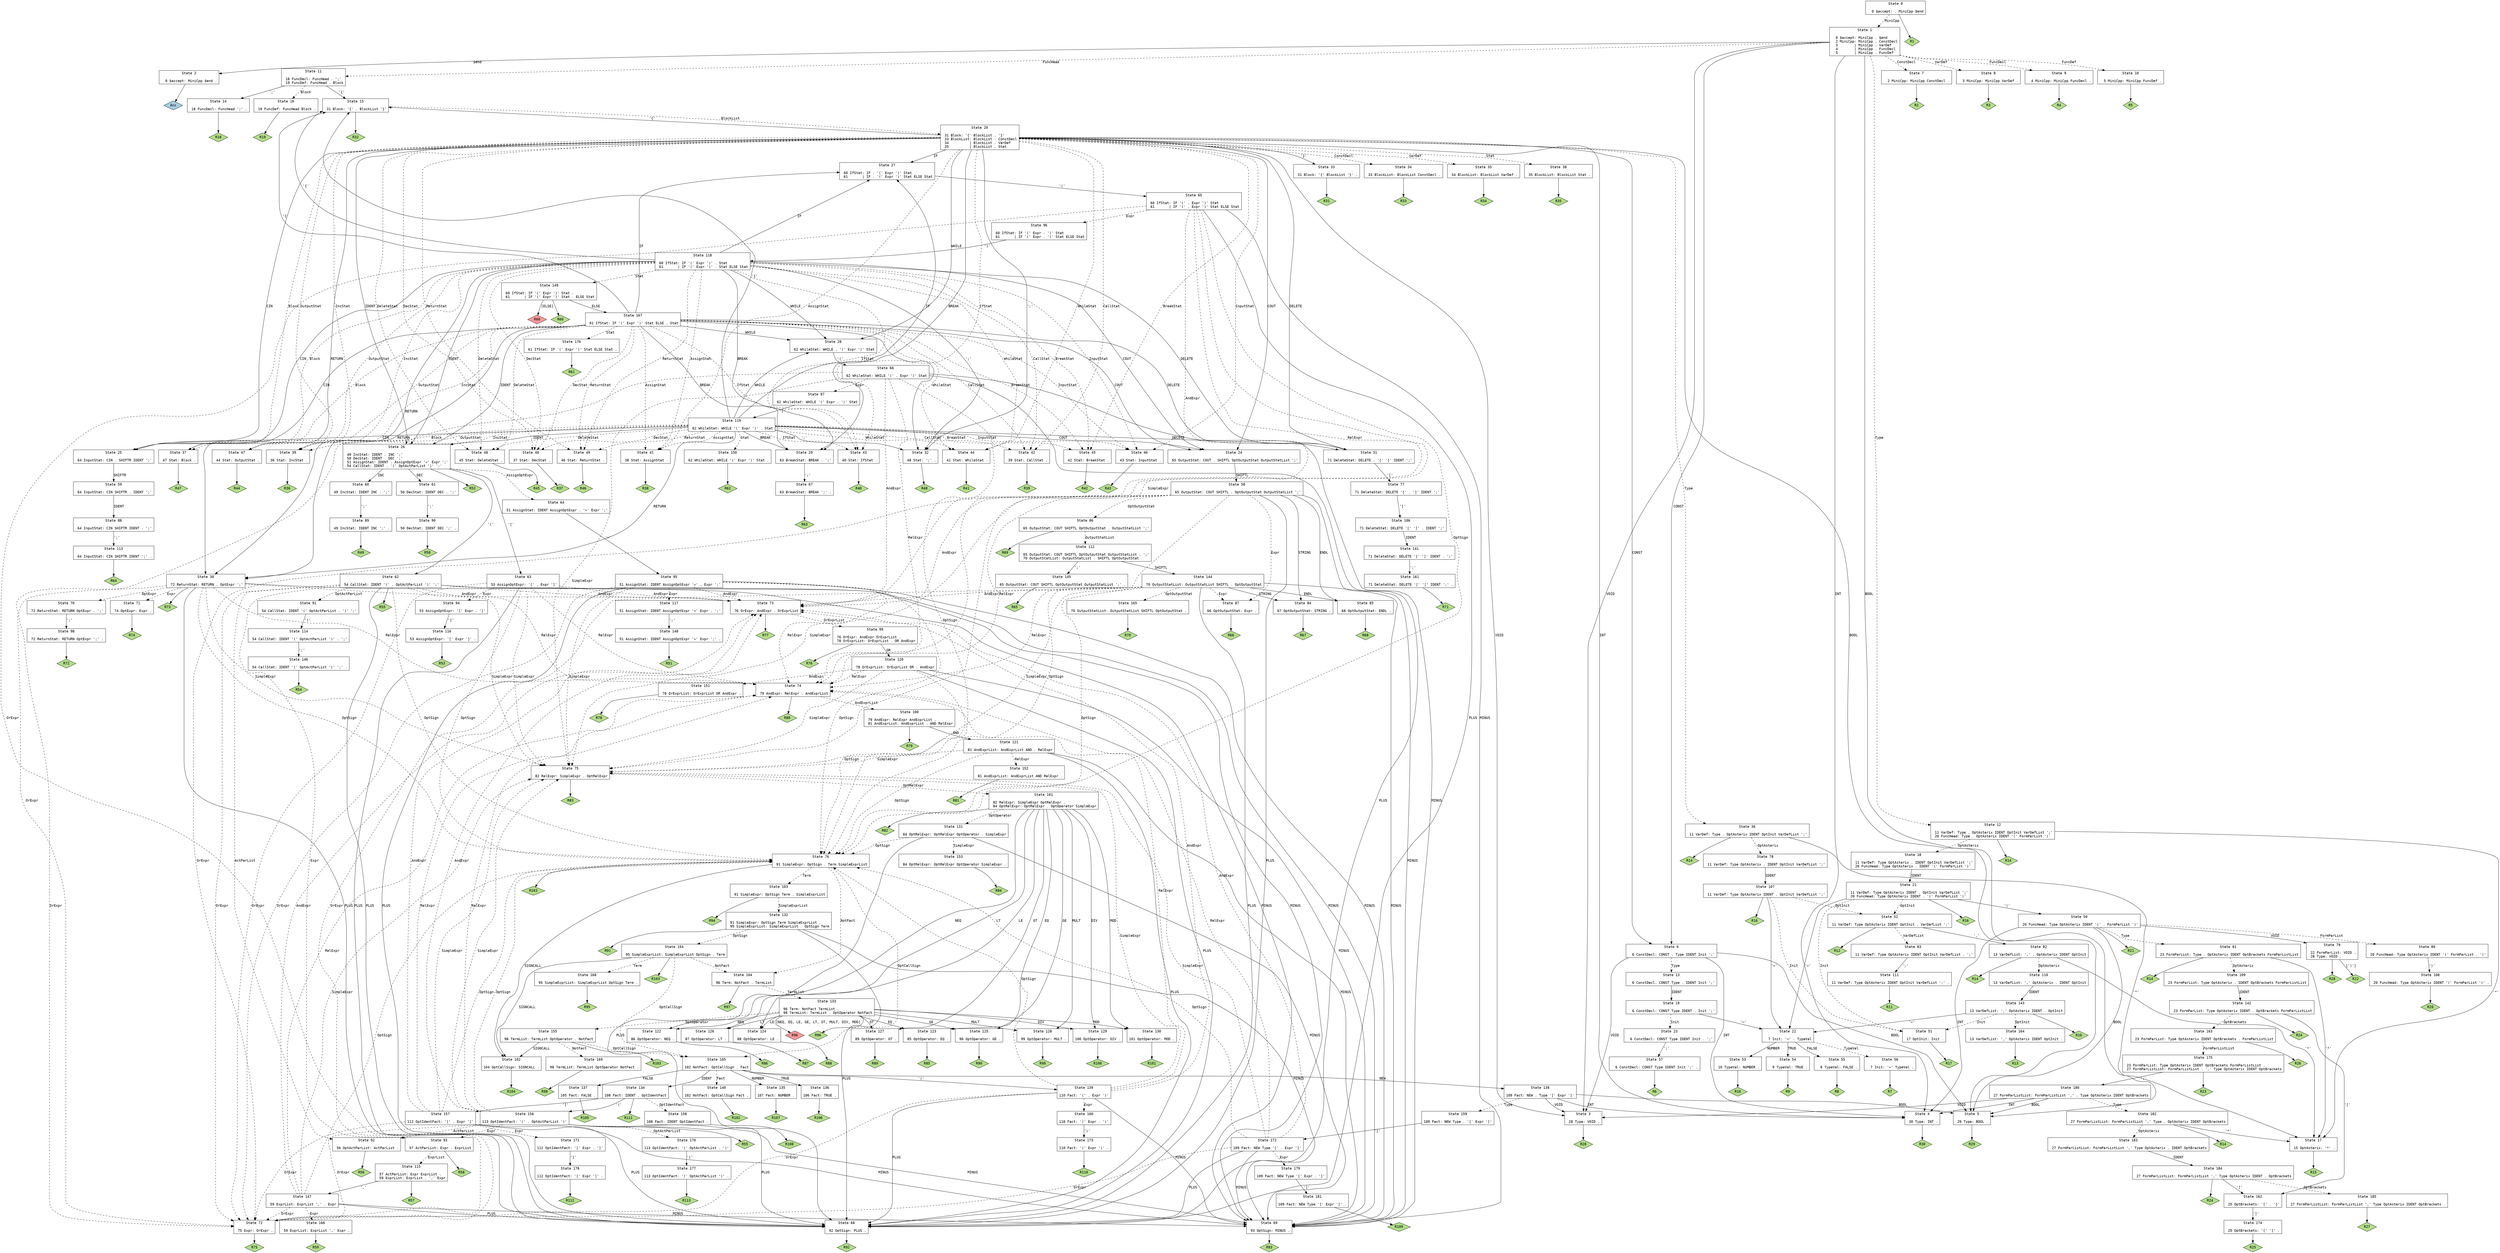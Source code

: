 // Generated by bison.
// Report bugs to <http://sourceforge.net/p/winflexbison/tickets>.
// Home page: <http://sourceforge.net/projects/winflexbison/>.

digraph "../minicpp.y"
{
  node [fontname = courier, shape = box, colorscheme = paired6]
  edge [fontname = courier]

  0 [label="State 0\n\l  0 $accept: . MiniCpp $end\l"]
  0 -> 1 [style=dashed label="MiniCpp"]
  0 -> "0R1" [style=solid]
 "0R1" [label="R1", fillcolor=3, shape=diamond, style=filled]
  1 [label="State 1\n\l  0 $accept: MiniCpp . $end\l  2 MiniCpp: MiniCpp . ConstDecl\l  3        | MiniCpp . VarDef\l  4        | MiniCpp . FuncDecl\l  5        | MiniCpp . FuncDef\l"]
  1 -> 2 [style=solid label="$end"]
  1 -> 3 [style=solid label="VOID"]
  1 -> 4 [style=solid label="INT"]
  1 -> 5 [style=solid label="BOOL"]
  1 -> 6 [style=solid label="CONST"]
  1 -> 7 [style=dashed label="ConstDecl"]
  1 -> 8 [style=dashed label="VarDef"]
  1 -> 9 [style=dashed label="FuncDecl"]
  1 -> 10 [style=dashed label="FuncDef"]
  1 -> 11 [style=dashed label="FuncHead"]
  1 -> 12 [style=dashed label="Type"]
  2 [label="State 2\n\l  0 $accept: MiniCpp $end .\l"]
  2 -> "2R0" [style=solid]
 "2R0" [label="Acc", fillcolor=1, shape=diamond, style=filled]
  3 [label="State 3\n\l 28 Type: VOID .\l"]
  3 -> "3R28" [style=solid]
 "3R28" [label="R28", fillcolor=3, shape=diamond, style=filled]
  4 [label="State 4\n\l 30 Type: INT .\l"]
  4 -> "4R30" [style=solid]
 "4R30" [label="R30", fillcolor=3, shape=diamond, style=filled]
  5 [label="State 5\n\l 29 Type: BOOL .\l"]
  5 -> "5R29" [style=solid]
 "5R29" [label="R29", fillcolor=3, shape=diamond, style=filled]
  6 [label="State 6\n\l  6 ConstDecl: CONST . Type IDENT Init ';'\l"]
  6 -> 3 [style=solid label="VOID"]
  6 -> 4 [style=solid label="INT"]
  6 -> 5 [style=solid label="BOOL"]
  6 -> 13 [style=dashed label="Type"]
  7 [label="State 7\n\l  2 MiniCpp: MiniCpp ConstDecl .\l"]
  7 -> "7R2" [style=solid]
 "7R2" [label="R2", fillcolor=3, shape=diamond, style=filled]
  8 [label="State 8\n\l  3 MiniCpp: MiniCpp VarDef .\l"]
  8 -> "8R3" [style=solid]
 "8R3" [label="R3", fillcolor=3, shape=diamond, style=filled]
  9 [label="State 9\n\l  4 MiniCpp: MiniCpp FuncDecl .\l"]
  9 -> "9R4" [style=solid]
 "9R4" [label="R4", fillcolor=3, shape=diamond, style=filled]
  10 [label="State 10\n\l  5 MiniCpp: MiniCpp FuncDef .\l"]
  10 -> "10R5" [style=solid]
 "10R5" [label="R5", fillcolor=3, shape=diamond, style=filled]
  11 [label="State 11\n\l 18 FuncDecl: FuncHead . ';'\l 19 FuncDef: FuncHead . Block\l"]
  11 -> 14 [style=solid label="';'"]
  11 -> 15 [style=solid label="'{'"]
  11 -> 16 [style=dashed label="Block"]
  12 [label="State 12\n\l 11 VarDef: Type . OptAsterix IDENT OptInit VarDefList ';'\l 20 FuncHead: Type . OptAsterix IDENT '(' FormParList ')'\l"]
  12 -> 17 [style=solid label="'*'"]
  12 -> 18 [style=dashed label="OptAsterix"]
  12 -> "12R14" [style=solid]
 "12R14" [label="R14", fillcolor=3, shape=diamond, style=filled]
  13 [label="State 13\n\l  6 ConstDecl: CONST Type . IDENT Init ';'\l"]
  13 -> 19 [style=solid label="IDENT"]
  14 [label="State 14\n\l 18 FuncDecl: FuncHead ';' .\l"]
  14 -> "14R18" [style=solid]
 "14R18" [label="R18", fillcolor=3, shape=diamond, style=filled]
  15 [label="State 15\n\l 31 Block: '{' . BlockList '}'\l"]
  15 -> 20 [style=dashed label="BlockList"]
  15 -> "15R32" [style=solid]
 "15R32" [label="R32", fillcolor=3, shape=diamond, style=filled]
  16 [label="State 16\n\l 19 FuncDef: FuncHead Block .\l"]
  16 -> "16R19" [style=solid]
 "16R19" [label="R19", fillcolor=3, shape=diamond, style=filled]
  17 [label="State 17\n\l 15 OptAsterix: '*' .\l"]
  17 -> "17R15" [style=solid]
 "17R15" [label="R15", fillcolor=3, shape=diamond, style=filled]
  18 [label="State 18\n\l 11 VarDef: Type OptAsterix . IDENT OptInit VarDefList ';'\l 20 FuncHead: Type OptAsterix . IDENT '(' FormParList ')'\l"]
  18 -> 21 [style=solid label="IDENT"]
  19 [label="State 19\n\l  6 ConstDecl: CONST Type IDENT . Init ';'\l"]
  19 -> 22 [style=solid label="'='"]
  19 -> 23 [style=dashed label="Init"]
  20 [label="State 20\n\l 31 Block: '{' BlockList . '}'\l 33 BlockList: BlockList . ConstDecl\l 34          | BlockList . VarDef\l 35          | BlockList . Stat\l"]
  20 -> 3 [style=solid label="VOID"]
  20 -> 4 [style=solid label="INT"]
  20 -> 5 [style=solid label="BOOL"]
  20 -> 24 [style=solid label="COUT"]
  20 -> 25 [style=solid label="CIN"]
  20 -> 26 [style=solid label="IDENT"]
  20 -> 6 [style=solid label="CONST"]
  20 -> 27 [style=solid label="IF"]
  20 -> 28 [style=solid label="WHILE"]
  20 -> 29 [style=solid label="BREAK"]
  20 -> 30 [style=solid label="RETURN"]
  20 -> 31 [style=solid label="DELETE"]
  20 -> 32 [style=solid label="';'"]
  20 -> 15 [style=solid label="'{'"]
  20 -> 33 [style=solid label="'}'"]
  20 -> 34 [style=dashed label="ConstDecl"]
  20 -> 35 [style=dashed label="VarDef"]
  20 -> 36 [style=dashed label="Type"]
  20 -> 37 [style=dashed label="Block"]
  20 -> 38 [style=dashed label="Stat"]
  20 -> 39 [style=dashed label="IncStat"]
  20 -> 40 [style=dashed label="DecStat"]
  20 -> 41 [style=dashed label="AssignStat"]
  20 -> 42 [style=dashed label="CallStat"]
  20 -> 43 [style=dashed label="IfStat"]
  20 -> 44 [style=dashed label="WhileStat"]
  20 -> 45 [style=dashed label="BreakStat"]
  20 -> 46 [style=dashed label="InputStat"]
  20 -> 47 [style=dashed label="OutputStat"]
  20 -> 48 [style=dashed label="DeleteStat"]
  20 -> 49 [style=dashed label="ReturnStat"]
  21 [label="State 21\n\l 11 VarDef: Type OptAsterix IDENT . OptInit VarDefList ';'\l 20 FuncHead: Type OptAsterix IDENT . '(' FormParList ')'\l"]
  21 -> 22 [style=solid label="'='"]
  21 -> 50 [style=solid label="'('"]
  21 -> 51 [style=dashed label="Init"]
  21 -> 52 [style=dashed label="OptInit"]
  21 -> "21R16" [style=solid]
 "21R16" [label="R16", fillcolor=3, shape=diamond, style=filled]
  22 [label="State 22\n\l  7 Init: '=' . TypeVal\l"]
  22 -> 53 [style=solid label="NUMBER"]
  22 -> 54 [style=solid label="TRUE"]
  22 -> 55 [style=solid label="FALSE"]
  22 -> 56 [style=dashed label="TypeVal"]
  23 [label="State 23\n\l  6 ConstDecl: CONST Type IDENT Init . ';'\l"]
  23 -> 57 [style=solid label="';'"]
  24 [label="State 24\n\l 65 OutputStat: COUT . SHIFTL OptOutputStat OutputStatList ';'\l"]
  24 -> 58 [style=solid label="SHIFTL"]
  25 [label="State 25\n\l 64 InputStat: CIN . SHIFTR IDENT ';'\l"]
  25 -> 59 [style=solid label="SHIFTR"]
  26 [label="State 26\n\l 49 IncStat: IDENT . INC ';'\l 50 DecStat: IDENT . DEC ';'\l 51 AssignStat: IDENT . AssignOptExpr '=' Expr ';'\l 54 CallStat: IDENT . '(' OptActParList ')' ';'\l"]
  26 -> 60 [style=solid label="INC"]
  26 -> 61 [style=solid label="DEC"]
  26 -> 62 [style=solid label="'('"]
  26 -> 63 [style=solid label="'['"]
  26 -> 64 [style=dashed label="AssignOptExpr"]
  26 -> "26R52" [style=solid]
 "26R52" [label="R52", fillcolor=3, shape=diamond, style=filled]
  27 [label="State 27\n\l 60 IfStat: IF . '(' Expr ')' Stat\l 61       | IF . '(' Expr ')' Stat ELSE Stat\l"]
  27 -> 65 [style=solid label="'('"]
  28 [label="State 28\n\l 62 WhileStat: WHILE . '(' Expr ')' Stat\l"]
  28 -> 66 [style=solid label="'('"]
  29 [label="State 29\n\l 63 BreakStat: BREAK . ';'\l"]
  29 -> 67 [style=solid label="';'"]
  30 [label="State 30\n\l 72 ReturnStat: RETURN . OptExpr ';'\l"]
  30 -> 68 [style=solid label="PLUS"]
  30 -> 69 [style=solid label="MINUS"]
  30 -> 70 [style=dashed label="OptExpr"]
  30 -> 71 [style=dashed label="Expr"]
  30 -> 72 [style=dashed label="OrExpr"]
  30 -> 73 [style=dashed label="AndExpr"]
  30 -> 74 [style=dashed label="RelExpr"]
  30 -> 75 [style=dashed label="SimpleExpr"]
  30 -> 76 [style=dashed label="OptSign"]
  30 -> "30R73" [style=solid]
 "30R73" [label="R73", fillcolor=3, shape=diamond, style=filled]
  31 [label="State 31\n\l 71 DeleteStat: DELETE . '[' ']' IDENT ';'\l"]
  31 -> 77 [style=solid label="'['"]
  32 [label="State 32\n\l 48 Stat: ';' .\l"]
  32 -> "32R48" [style=solid]
 "32R48" [label="R48", fillcolor=3, shape=diamond, style=filled]
  33 [label="State 33\n\l 31 Block: '{' BlockList '}' .\l"]
  33 -> "33R31" [style=solid]
 "33R31" [label="R31", fillcolor=3, shape=diamond, style=filled]
  34 [label="State 34\n\l 33 BlockList: BlockList ConstDecl .\l"]
  34 -> "34R33" [style=solid]
 "34R33" [label="R33", fillcolor=3, shape=diamond, style=filled]
  35 [label="State 35\n\l 34 BlockList: BlockList VarDef .\l"]
  35 -> "35R34" [style=solid]
 "35R34" [label="R34", fillcolor=3, shape=diamond, style=filled]
  36 [label="State 36\n\l 11 VarDef: Type . OptAsterix IDENT OptInit VarDefList ';'\l"]
  36 -> 17 [style=solid label="'*'"]
  36 -> 78 [style=dashed label="OptAsterix"]
  36 -> "36R14" [style=solid]
 "36R14" [label="R14", fillcolor=3, shape=diamond, style=filled]
  37 [label="State 37\n\l 47 Stat: Block .\l"]
  37 -> "37R47" [style=solid]
 "37R47" [label="R47", fillcolor=3, shape=diamond, style=filled]
  38 [label="State 38\n\l 35 BlockList: BlockList Stat .\l"]
  38 -> "38R35" [style=solid]
 "38R35" [label="R35", fillcolor=3, shape=diamond, style=filled]
  39 [label="State 39\n\l 36 Stat: IncStat .\l"]
  39 -> "39R36" [style=solid]
 "39R36" [label="R36", fillcolor=3, shape=diamond, style=filled]
  40 [label="State 40\n\l 37 Stat: DecStat .\l"]
  40 -> "40R37" [style=solid]
 "40R37" [label="R37", fillcolor=3, shape=diamond, style=filled]
  41 [label="State 41\n\l 38 Stat: AssignStat .\l"]
  41 -> "41R38" [style=solid]
 "41R38" [label="R38", fillcolor=3, shape=diamond, style=filled]
  42 [label="State 42\n\l 39 Stat: CallStat .\l"]
  42 -> "42R39" [style=solid]
 "42R39" [label="R39", fillcolor=3, shape=diamond, style=filled]
  43 [label="State 43\n\l 40 Stat: IfStat .\l"]
  43 -> "43R40" [style=solid]
 "43R40" [label="R40", fillcolor=3, shape=diamond, style=filled]
  44 [label="State 44\n\l 41 Stat: WhileStat .\l"]
  44 -> "44R41" [style=solid]
 "44R41" [label="R41", fillcolor=3, shape=diamond, style=filled]
  45 [label="State 45\n\l 42 Stat: BreakStat .\l"]
  45 -> "45R42" [style=solid]
 "45R42" [label="R42", fillcolor=3, shape=diamond, style=filled]
  46 [label="State 46\n\l 43 Stat: InputStat .\l"]
  46 -> "46R43" [style=solid]
 "46R43" [label="R43", fillcolor=3, shape=diamond, style=filled]
  47 [label="State 47\n\l 44 Stat: OutputStat .\l"]
  47 -> "47R44" [style=solid]
 "47R44" [label="R44", fillcolor=3, shape=diamond, style=filled]
  48 [label="State 48\n\l 45 Stat: DeleteStat .\l"]
  48 -> "48R45" [style=solid]
 "48R45" [label="R45", fillcolor=3, shape=diamond, style=filled]
  49 [label="State 49\n\l 46 Stat: ReturnStat .\l"]
  49 -> "49R46" [style=solid]
 "49R46" [label="R46", fillcolor=3, shape=diamond, style=filled]
  50 [label="State 50\n\l 20 FuncHead: Type OptAsterix IDENT '(' . FormParList ')'\l"]
  50 -> 79 [style=solid label="VOID"]
  50 -> 4 [style=solid label="INT"]
  50 -> 5 [style=solid label="BOOL"]
  50 -> 80 [style=dashed label="FormParList"]
  50 -> 81 [style=dashed label="Type"]
  50 -> "50R21" [style=solid]
 "50R21" [label="R21", fillcolor=3, shape=diamond, style=filled]
  51 [label="State 51\n\l 17 OptInit: Init .\l"]
  51 -> "51R17" [style=solid]
 "51R17" [label="R17", fillcolor=3, shape=diamond, style=filled]
  52 [label="State 52\n\l 11 VarDef: Type OptAsterix IDENT OptInit . VarDefList ';'\l"]
  52 -> 82 [style=solid label="','"]
  52 -> 83 [style=dashed label="VarDefList"]
  52 -> "52R12" [style=solid]
 "52R12" [label="R12", fillcolor=3, shape=diamond, style=filled]
  53 [label="State 53\n\l 10 TypeVal: NUMBER .\l"]
  53 -> "53R10" [style=solid]
 "53R10" [label="R10", fillcolor=3, shape=diamond, style=filled]
  54 [label="State 54\n\l  9 TypeVal: TRUE .\l"]
  54 -> "54R9" [style=solid]
 "54R9" [label="R9", fillcolor=3, shape=diamond, style=filled]
  55 [label="State 55\n\l  8 TypeVal: FALSE .\l"]
  55 -> "55R8" [style=solid]
 "55R8" [label="R8", fillcolor=3, shape=diamond, style=filled]
  56 [label="State 56\n\l  7 Init: '=' TypeVal .\l"]
  56 -> "56R7" [style=solid]
 "56R7" [label="R7", fillcolor=3, shape=diamond, style=filled]
  57 [label="State 57\n\l  6 ConstDecl: CONST Type IDENT Init ';' .\l"]
  57 -> "57R6" [style=solid]
 "57R6" [label="R6", fillcolor=3, shape=diamond, style=filled]
  58 [label="State 58\n\l 65 OutputStat: COUT SHIFTL . OptOutputStat OutputStatList ';'\l"]
  58 -> 84 [style=solid label="STRING"]
  58 -> 85 [style=solid label="ENDL"]
  58 -> 68 [style=solid label="PLUS"]
  58 -> 69 [style=solid label="MINUS"]
  58 -> 86 [style=dashed label="OptOutputStat"]
  58 -> 87 [style=dashed label="Expr"]
  58 -> 72 [style=dashed label="OrExpr"]
  58 -> 73 [style=dashed label="AndExpr"]
  58 -> 74 [style=dashed label="RelExpr"]
  58 -> 75 [style=dashed label="SimpleExpr"]
  58 -> 76 [style=dashed label="OptSign"]
  59 [label="State 59\n\l 64 InputStat: CIN SHIFTR . IDENT ';'\l"]
  59 -> 88 [style=solid label="IDENT"]
  60 [label="State 60\n\l 49 IncStat: IDENT INC . ';'\l"]
  60 -> 89 [style=solid label="';'"]
  61 [label="State 61\n\l 50 DecStat: IDENT DEC . ';'\l"]
  61 -> 90 [style=solid label="';'"]
  62 [label="State 62\n\l 54 CallStat: IDENT '(' . OptActParList ')' ';'\l"]
  62 -> 68 [style=solid label="PLUS"]
  62 -> 69 [style=solid label="MINUS"]
  62 -> 91 [style=dashed label="OptActParList"]
  62 -> 92 [style=dashed label="ActParList"]
  62 -> 93 [style=dashed label="Expr"]
  62 -> 72 [style=dashed label="OrExpr"]
  62 -> 73 [style=dashed label="AndExpr"]
  62 -> 74 [style=dashed label="RelExpr"]
  62 -> 75 [style=dashed label="SimpleExpr"]
  62 -> 76 [style=dashed label="OptSign"]
  62 -> "62R55" [style=solid]
 "62R55" [label="R55", fillcolor=3, shape=diamond, style=filled]
  63 [label="State 63\n\l 53 AssignOptExpr: '[' . Expr ']'\l"]
  63 -> 68 [style=solid label="PLUS"]
  63 -> 69 [style=solid label="MINUS"]
  63 -> 94 [style=dashed label="Expr"]
  63 -> 72 [style=dashed label="OrExpr"]
  63 -> 73 [style=dashed label="AndExpr"]
  63 -> 74 [style=dashed label="RelExpr"]
  63 -> 75 [style=dashed label="SimpleExpr"]
  63 -> 76 [style=dashed label="OptSign"]
  64 [label="State 64\n\l 51 AssignStat: IDENT AssignOptExpr . '=' Expr ';'\l"]
  64 -> 95 [style=solid label="'='"]
  65 [label="State 65\n\l 60 IfStat: IF '(' . Expr ')' Stat\l 61       | IF '(' . Expr ')' Stat ELSE Stat\l"]
  65 -> 68 [style=solid label="PLUS"]
  65 -> 69 [style=solid label="MINUS"]
  65 -> 96 [style=dashed label="Expr"]
  65 -> 72 [style=dashed label="OrExpr"]
  65 -> 73 [style=dashed label="AndExpr"]
  65 -> 74 [style=dashed label="RelExpr"]
  65 -> 75 [style=dashed label="SimpleExpr"]
  65 -> 76 [style=dashed label="OptSign"]
  66 [label="State 66\n\l 62 WhileStat: WHILE '(' . Expr ')' Stat\l"]
  66 -> 68 [style=solid label="PLUS"]
  66 -> 69 [style=solid label="MINUS"]
  66 -> 97 [style=dashed label="Expr"]
  66 -> 72 [style=dashed label="OrExpr"]
  66 -> 73 [style=dashed label="AndExpr"]
  66 -> 74 [style=dashed label="RelExpr"]
  66 -> 75 [style=dashed label="SimpleExpr"]
  66 -> 76 [style=dashed label="OptSign"]
  67 [label="State 67\n\l 63 BreakStat: BREAK ';' .\l"]
  67 -> "67R63" [style=solid]
 "67R63" [label="R63", fillcolor=3, shape=diamond, style=filled]
  68 [label="State 68\n\l 92 OptSign: PLUS .\l"]
  68 -> "68R92" [style=solid]
 "68R92" [label="R92", fillcolor=3, shape=diamond, style=filled]
  69 [label="State 69\n\l 93 OptSign: MINUS .\l"]
  69 -> "69R93" [style=solid]
 "69R93" [label="R93", fillcolor=3, shape=diamond, style=filled]
  70 [label="State 70\n\l 72 ReturnStat: RETURN OptExpr . ';'\l"]
  70 -> 98 [style=solid label="';'"]
  71 [label="State 71\n\l 74 OptExpr: Expr .\l"]
  71 -> "71R74" [style=solid]
 "71R74" [label="R74", fillcolor=3, shape=diamond, style=filled]
  72 [label="State 72\n\l 75 Expr: OrExpr .\l"]
  72 -> "72R75" [style=solid]
 "72R75" [label="R75", fillcolor=3, shape=diamond, style=filled]
  73 [label="State 73\n\l 76 OrExpr: AndExpr . OrExprList\l"]
  73 -> 99 [style=dashed label="OrExprList"]
  73 -> "73R77" [style=solid]
 "73R77" [label="R77", fillcolor=3, shape=diamond, style=filled]
  74 [label="State 74\n\l 79 AndExpr: RelExpr . AndExprList\l"]
  74 -> 100 [style=dashed label="AndExprList"]
  74 -> "74R80" [style=solid]
 "74R80" [label="R80", fillcolor=3, shape=diamond, style=filled]
  75 [label="State 75\n\l 82 RelExpr: SimpleExpr . OptRelExpr\l"]
  75 -> 101 [style=dashed label="OptRelExpr"]
  75 -> "75R83" [style=solid]
 "75R83" [label="R83", fillcolor=3, shape=diamond, style=filled]
  76 [label="State 76\n\l 91 SimpleExpr: OptSign . Term SimpleExprList\l"]
  76 -> 102 [style=solid label="SIGNCALL"]
  76 -> 103 [style=dashed label="Term"]
  76 -> 104 [style=dashed label="NotFact"]
  76 -> 105 [style=dashed label="OptCallSign"]
  76 -> "76R103" [style=solid]
 "76R103" [label="R103", fillcolor=3, shape=diamond, style=filled]
  77 [label="State 77\n\l 71 DeleteStat: DELETE '[' . ']' IDENT ';'\l"]
  77 -> 106 [style=solid label="']'"]
  78 [label="State 78\n\l 11 VarDef: Type OptAsterix . IDENT OptInit VarDefList ';'\l"]
  78 -> 107 [style=solid label="IDENT"]
  79 [label="State 79\n\l 22 FormParList: VOID .\l 28 Type: VOID .\l"]
  79 -> "79R22" [label="[')']", style=solid]
 "79R22" [label="R22", fillcolor=3, shape=diamond, style=filled]
  79 -> "79R28" [style=solid]
 "79R28" [label="R28", fillcolor=3, shape=diamond, style=filled]
  80 [label="State 80\n\l 20 FuncHead: Type OptAsterix IDENT '(' FormParList . ')'\l"]
  80 -> 108 [style=solid label="')'"]
  81 [label="State 81\n\l 23 FormParList: Type . OptAsterix IDENT OptBrackets FormParListList\l"]
  81 -> 17 [style=solid label="'*'"]
  81 -> 109 [style=dashed label="OptAsterix"]
  81 -> "81R14" [style=solid]
 "81R14" [label="R14", fillcolor=3, shape=diamond, style=filled]
  82 [label="State 82\n\l 13 VarDefList: ',' . OptAsterix IDENT OptInit\l"]
  82 -> 17 [style=solid label="'*'"]
  82 -> 110 [style=dashed label="OptAsterix"]
  82 -> "82R14" [style=solid]
 "82R14" [label="R14", fillcolor=3, shape=diamond, style=filled]
  83 [label="State 83\n\l 11 VarDef: Type OptAsterix IDENT OptInit VarDefList . ';'\l"]
  83 -> 111 [style=solid label="';'"]
  84 [label="State 84\n\l 67 OptOutputStat: STRING .\l"]
  84 -> "84R67" [style=solid]
 "84R67" [label="R67", fillcolor=3, shape=diamond, style=filled]
  85 [label="State 85\n\l 68 OptOutputStat: ENDL .\l"]
  85 -> "85R68" [style=solid]
 "85R68" [label="R68", fillcolor=3, shape=diamond, style=filled]
  86 [label="State 86\n\l 65 OutputStat: COUT SHIFTL OptOutputStat . OutputStatList ';'\l"]
  86 -> 112 [style=dashed label="OutputStatList"]
  86 -> "86R69" [style=solid]
 "86R69" [label="R69", fillcolor=3, shape=diamond, style=filled]
  87 [label="State 87\n\l 66 OptOutputStat: Expr .\l"]
  87 -> "87R66" [style=solid]
 "87R66" [label="R66", fillcolor=3, shape=diamond, style=filled]
  88 [label="State 88\n\l 64 InputStat: CIN SHIFTR IDENT . ';'\l"]
  88 -> 113 [style=solid label="';'"]
  89 [label="State 89\n\l 49 IncStat: IDENT INC ';' .\l"]
  89 -> "89R49" [style=solid]
 "89R49" [label="R49", fillcolor=3, shape=diamond, style=filled]
  90 [label="State 90\n\l 50 DecStat: IDENT DEC ';' .\l"]
  90 -> "90R50" [style=solid]
 "90R50" [label="R50", fillcolor=3, shape=diamond, style=filled]
  91 [label="State 91\n\l 54 CallStat: IDENT '(' OptActParList . ')' ';'\l"]
  91 -> 114 [style=solid label="')'"]
  92 [label="State 92\n\l 56 OptActParList: ActParList .\l"]
  92 -> "92R56" [style=solid]
 "92R56" [label="R56", fillcolor=3, shape=diamond, style=filled]
  93 [label="State 93\n\l 57 ActParList: Expr . ExprList\l"]
  93 -> 115 [style=dashed label="ExprList"]
  93 -> "93R58" [style=solid]
 "93R58" [label="R58", fillcolor=3, shape=diamond, style=filled]
  94 [label="State 94\n\l 53 AssignOptExpr: '[' Expr . ']'\l"]
  94 -> 116 [style=solid label="']'"]
  95 [label="State 95\n\l 51 AssignStat: IDENT AssignOptExpr '=' . Expr ';'\l"]
  95 -> 68 [style=solid label="PLUS"]
  95 -> 69 [style=solid label="MINUS"]
  95 -> 117 [style=dashed label="Expr"]
  95 -> 72 [style=dashed label="OrExpr"]
  95 -> 73 [style=dashed label="AndExpr"]
  95 -> 74 [style=dashed label="RelExpr"]
  95 -> 75 [style=dashed label="SimpleExpr"]
  95 -> 76 [style=dashed label="OptSign"]
  96 [label="State 96\n\l 60 IfStat: IF '(' Expr . ')' Stat\l 61       | IF '(' Expr . ')' Stat ELSE Stat\l"]
  96 -> 118 [style=solid label="')'"]
  97 [label="State 97\n\l 62 WhileStat: WHILE '(' Expr . ')' Stat\l"]
  97 -> 119 [style=solid label="')'"]
  98 [label="State 98\n\l 72 ReturnStat: RETURN OptExpr ';' .\l"]
  98 -> "98R72" [style=solid]
 "98R72" [label="R72", fillcolor=3, shape=diamond, style=filled]
  99 [label="State 99\n\l 76 OrExpr: AndExpr OrExprList .\l 78 OrExprList: OrExprList . OR AndExpr\l"]
  99 -> 120 [style=solid label="OR"]
  99 -> "99R76" [style=solid]
 "99R76" [label="R76", fillcolor=3, shape=diamond, style=filled]
  100 [label="State 100\n\l 79 AndExpr: RelExpr AndExprList .\l 81 AndExprList: AndExprList . AND RelExpr\l"]
  100 -> 121 [style=solid label="AND"]
  100 -> "100R79" [style=solid]
 "100R79" [label="R79", fillcolor=3, shape=diamond, style=filled]
  101 [label="State 101\n\l 82 RelExpr: SimpleExpr OptRelExpr .\l 84 OptRelExpr: OptRelExpr . OptOperator SimpleExpr\l"]
  101 -> 122 [style=solid label="NEQ"]
  101 -> 123 [style=solid label="EQ"]
  101 -> 124 [style=solid label="LE"]
  101 -> 125 [style=solid label="GE"]
  101 -> 126 [style=solid label="LT"]
  101 -> 127 [style=solid label="GT"]
  101 -> 128 [style=solid label="MULT"]
  101 -> 129 [style=solid label="DIV"]
  101 -> 130 [style=solid label="MOD"]
  101 -> 131 [style=dashed label="OptOperator"]
  101 -> "101R82" [style=solid]
 "101R82" [label="R82", fillcolor=3, shape=diamond, style=filled]
  102 [label="State 102\n\l104 OptCallSign: SIGNCALL .\l"]
  102 -> "102R104" [style=solid]
 "102R104" [label="R104", fillcolor=3, shape=diamond, style=filled]
  103 [label="State 103\n\l 91 SimpleExpr: OptSign Term . SimpleExprList\l"]
  103 -> 132 [style=dashed label="SimpleExprList"]
  103 -> "103R94" [style=solid]
 "103R94" [label="R94", fillcolor=3, shape=diamond, style=filled]
  104 [label="State 104\n\l 96 Term: NotFact . TermList\l"]
  104 -> 133 [style=dashed label="TermList"]
  104 -> "104R97" [style=solid]
 "104R97" [label="R97", fillcolor=3, shape=diamond, style=filled]
  105 [label="State 105\n\l102 NotFact: OptCallSign . Fact\l"]
  105 -> 134 [style=solid label="IDENT"]
  105 -> 135 [style=solid label="NUMBER"]
  105 -> 136 [style=solid label="TRUE"]
  105 -> 137 [style=solid label="FALSE"]
  105 -> 138 [style=solid label="NEW"]
  105 -> 139 [style=solid label="'('"]
  105 -> 140 [style=dashed label="Fact"]
  106 [label="State 106\n\l 71 DeleteStat: DELETE '[' ']' . IDENT ';'\l"]
  106 -> 141 [style=solid label="IDENT"]
  107 [label="State 107\n\l 11 VarDef: Type OptAsterix IDENT . OptInit VarDefList ';'\l"]
  107 -> 22 [style=solid label="'='"]
  107 -> 51 [style=dashed label="Init"]
  107 -> 52 [style=dashed label="OptInit"]
  107 -> "107R16" [style=solid]
 "107R16" [label="R16", fillcolor=3, shape=diamond, style=filled]
  108 [label="State 108\n\l 20 FuncHead: Type OptAsterix IDENT '(' FormParList ')' .\l"]
  108 -> "108R20" [style=solid]
 "108R20" [label="R20", fillcolor=3, shape=diamond, style=filled]
  109 [label="State 109\n\l 23 FormParList: Type OptAsterix . IDENT OptBrackets FormParListList\l"]
  109 -> 142 [style=solid label="IDENT"]
  110 [label="State 110\n\l 13 VarDefList: ',' OptAsterix . IDENT OptInit\l"]
  110 -> 143 [style=solid label="IDENT"]
  111 [label="State 111\n\l 11 VarDef: Type OptAsterix IDENT OptInit VarDefList ';' .\l"]
  111 -> "111R11" [style=solid]
 "111R11" [label="R11", fillcolor=3, shape=diamond, style=filled]
  112 [label="State 112\n\l 65 OutputStat: COUT SHIFTL OptOutputStat OutputStatList . ';'\l 70 OutputStatList: OutputStatList . SHIFTL OptOutputStat\l"]
  112 -> 144 [style=solid label="SHIFTL"]
  112 -> 145 [style=solid label="';'"]
  113 [label="State 113\n\l 64 InputStat: CIN SHIFTR IDENT ';' .\l"]
  113 -> "113R64" [style=solid]
 "113R64" [label="R64", fillcolor=3, shape=diamond, style=filled]
  114 [label="State 114\n\l 54 CallStat: IDENT '(' OptActParList ')' . ';'\l"]
  114 -> 146 [style=solid label="';'"]
  115 [label="State 115\n\l 57 ActParList: Expr ExprList .\l 59 ExprList: ExprList . ',' Expr\l"]
  115 -> 147 [style=solid label="','"]
  115 -> "115R57" [style=solid]
 "115R57" [label="R57", fillcolor=3, shape=diamond, style=filled]
  116 [label="State 116\n\l 53 AssignOptExpr: '[' Expr ']' .\l"]
  116 -> "116R53" [style=solid]
 "116R53" [label="R53", fillcolor=3, shape=diamond, style=filled]
  117 [label="State 117\n\l 51 AssignStat: IDENT AssignOptExpr '=' Expr . ';'\l"]
  117 -> 148 [style=solid label="';'"]
  118 [label="State 118\n\l 60 IfStat: IF '(' Expr ')' . Stat\l 61       | IF '(' Expr ')' . Stat ELSE Stat\l"]
  118 -> 24 [style=solid label="COUT"]
  118 -> 25 [style=solid label="CIN"]
  118 -> 26 [style=solid label="IDENT"]
  118 -> 27 [style=solid label="IF"]
  118 -> 28 [style=solid label="WHILE"]
  118 -> 29 [style=solid label="BREAK"]
  118 -> 30 [style=solid label="RETURN"]
  118 -> 31 [style=solid label="DELETE"]
  118 -> 32 [style=solid label="';'"]
  118 -> 15 [style=solid label="'{'"]
  118 -> 37 [style=dashed label="Block"]
  118 -> 149 [style=dashed label="Stat"]
  118 -> 39 [style=dashed label="IncStat"]
  118 -> 40 [style=dashed label="DecStat"]
  118 -> 41 [style=dashed label="AssignStat"]
  118 -> 42 [style=dashed label="CallStat"]
  118 -> 43 [style=dashed label="IfStat"]
  118 -> 44 [style=dashed label="WhileStat"]
  118 -> 45 [style=dashed label="BreakStat"]
  118 -> 46 [style=dashed label="InputStat"]
  118 -> 47 [style=dashed label="OutputStat"]
  118 -> 48 [style=dashed label="DeleteStat"]
  118 -> 49 [style=dashed label="ReturnStat"]
  119 [label="State 119\n\l 62 WhileStat: WHILE '(' Expr ')' . Stat\l"]
  119 -> 24 [style=solid label="COUT"]
  119 -> 25 [style=solid label="CIN"]
  119 -> 26 [style=solid label="IDENT"]
  119 -> 27 [style=solid label="IF"]
  119 -> 28 [style=solid label="WHILE"]
  119 -> 29 [style=solid label="BREAK"]
  119 -> 30 [style=solid label="RETURN"]
  119 -> 31 [style=solid label="DELETE"]
  119 -> 32 [style=solid label="';'"]
  119 -> 15 [style=solid label="'{'"]
  119 -> 37 [style=dashed label="Block"]
  119 -> 150 [style=dashed label="Stat"]
  119 -> 39 [style=dashed label="IncStat"]
  119 -> 40 [style=dashed label="DecStat"]
  119 -> 41 [style=dashed label="AssignStat"]
  119 -> 42 [style=dashed label="CallStat"]
  119 -> 43 [style=dashed label="IfStat"]
  119 -> 44 [style=dashed label="WhileStat"]
  119 -> 45 [style=dashed label="BreakStat"]
  119 -> 46 [style=dashed label="InputStat"]
  119 -> 47 [style=dashed label="OutputStat"]
  119 -> 48 [style=dashed label="DeleteStat"]
  119 -> 49 [style=dashed label="ReturnStat"]
  120 [label="State 120\n\l 78 OrExprList: OrExprList OR . AndExpr\l"]
  120 -> 68 [style=solid label="PLUS"]
  120 -> 69 [style=solid label="MINUS"]
  120 -> 151 [style=dashed label="AndExpr"]
  120 -> 74 [style=dashed label="RelExpr"]
  120 -> 75 [style=dashed label="SimpleExpr"]
  120 -> 76 [style=dashed label="OptSign"]
  121 [label="State 121\n\l 81 AndExprList: AndExprList AND . RelExpr\l"]
  121 -> 68 [style=solid label="PLUS"]
  121 -> 69 [style=solid label="MINUS"]
  121 -> 152 [style=dashed label="RelExpr"]
  121 -> 75 [style=dashed label="SimpleExpr"]
  121 -> 76 [style=dashed label="OptSign"]
  122 [label="State 122\n\l 86 OptOperator: NEQ .\l"]
  122 -> "122R86" [style=solid]
 "122R86" [label="R86", fillcolor=3, shape=diamond, style=filled]
  123 [label="State 123\n\l 85 OptOperator: EQ .\l"]
  123 -> "123R85" [style=solid]
 "123R85" [label="R85", fillcolor=3, shape=diamond, style=filled]
  124 [label="State 124\n\l 88 OptOperator: LE .\l"]
  124 -> "124R88" [style=solid]
 "124R88" [label="R88", fillcolor=3, shape=diamond, style=filled]
  125 [label="State 125\n\l 90 OptOperator: GE .\l"]
  125 -> "125R90" [style=solid]
 "125R90" [label="R90", fillcolor=3, shape=diamond, style=filled]
  126 [label="State 126\n\l 87 OptOperator: LT .\l"]
  126 -> "126R87" [style=solid]
 "126R87" [label="R87", fillcolor=3, shape=diamond, style=filled]
  127 [label="State 127\n\l 89 OptOperator: GT .\l"]
  127 -> "127R89" [style=solid]
 "127R89" [label="R89", fillcolor=3, shape=diamond, style=filled]
  128 [label="State 128\n\l 99 OptOperator: MULT .\l"]
  128 -> "128R99" [style=solid]
 "128R99" [label="R99", fillcolor=3, shape=diamond, style=filled]
  129 [label="State 129\n\l100 OptOperator: DIV .\l"]
  129 -> "129R100" [style=solid]
 "129R100" [label="R100", fillcolor=3, shape=diamond, style=filled]
  130 [label="State 130\n\l101 OptOperator: MOD .\l"]
  130 -> "130R101" [style=solid]
 "130R101" [label="R101", fillcolor=3, shape=diamond, style=filled]
  131 [label="State 131\n\l 84 OptRelExpr: OptRelExpr OptOperator . SimpleExpr\l"]
  131 -> 68 [style=solid label="PLUS"]
  131 -> 69 [style=solid label="MINUS"]
  131 -> 153 [style=dashed label="SimpleExpr"]
  131 -> 76 [style=dashed label="OptSign"]
  132 [label="State 132\n\l 91 SimpleExpr: OptSign Term SimpleExprList .\l 95 SimpleExprList: SimpleExprList . OptSign Term\l"]
  132 -> 68 [style=solid label="PLUS"]
  132 -> 69 [style=solid label="MINUS"]
  132 -> 154 [style=dashed label="OptSign"]
  132 -> "132R91" [style=solid]
 "132R91" [label="R91", fillcolor=3, shape=diamond, style=filled]
  133 [label="State 133\n\l 96 Term: NotFact TermList .\l 98 TermList: TermList . OptOperator NotFact\l"]
  133 -> 122 [style=solid label="NEQ"]
  133 -> 123 [style=solid label="EQ"]
  133 -> 124 [style=solid label="LE"]
  133 -> 125 [style=solid label="GE"]
  133 -> 126 [style=solid label="LT"]
  133 -> 127 [style=solid label="GT"]
  133 -> 128 [style=solid label="MULT"]
  133 -> 129 [style=solid label="DIV"]
  133 -> 130 [style=solid label="MOD"]
  133 -> 155 [style=dashed label="OptOperator"]
  133 -> "133R96d" [label="[NEQ, EQ, LE, GE, LT, GT, MULT, DIV, MOD]", style=solid]
 "133R96d" [label="R96", fillcolor=5, shape=diamond, style=filled]
  133 -> "133R96" [style=solid]
 "133R96" [label="R96", fillcolor=3, shape=diamond, style=filled]
  134 [label="State 134\n\l108 Fact: IDENT . OptIdentFact\l"]
  134 -> 156 [style=solid label="'('"]
  134 -> 157 [style=solid label="'['"]
  134 -> 158 [style=dashed label="OptIdentFact"]
  134 -> "134R111" [style=solid]
 "134R111" [label="R111", fillcolor=3, shape=diamond, style=filled]
  135 [label="State 135\n\l107 Fact: NUMBER .\l"]
  135 -> "135R107" [style=solid]
 "135R107" [label="R107", fillcolor=3, shape=diamond, style=filled]
  136 [label="State 136\n\l106 Fact: TRUE .\l"]
  136 -> "136R106" [style=solid]
 "136R106" [label="R106", fillcolor=3, shape=diamond, style=filled]
  137 [label="State 137\n\l105 Fact: FALSE .\l"]
  137 -> "137R105" [style=solid]
 "137R105" [label="R105", fillcolor=3, shape=diamond, style=filled]
  138 [label="State 138\n\l109 Fact: NEW . Type '[' Expr ']'\l"]
  138 -> 3 [style=solid label="VOID"]
  138 -> 4 [style=solid label="INT"]
  138 -> 5 [style=solid label="BOOL"]
  138 -> 159 [style=dashed label="Type"]
  139 [label="State 139\n\l110 Fact: '(' . Expr ')'\l"]
  139 -> 68 [style=solid label="PLUS"]
  139 -> 69 [style=solid label="MINUS"]
  139 -> 160 [style=dashed label="Expr"]
  139 -> 72 [style=dashed label="OrExpr"]
  139 -> 73 [style=dashed label="AndExpr"]
  139 -> 74 [style=dashed label="RelExpr"]
  139 -> 75 [style=dashed label="SimpleExpr"]
  139 -> 76 [style=dashed label="OptSign"]
  140 [label="State 140\n\l102 NotFact: OptCallSign Fact .\l"]
  140 -> "140R102" [style=solid]
 "140R102" [label="R102", fillcolor=3, shape=diamond, style=filled]
  141 [label="State 141\n\l 71 DeleteStat: DELETE '[' ']' IDENT . ';'\l"]
  141 -> 161 [style=solid label="';'"]
  142 [label="State 142\n\l 23 FormParList: Type OptAsterix IDENT . OptBrackets FormParListList\l"]
  142 -> 162 [style=solid label="'['"]
  142 -> 163 [style=dashed label="OptBrackets"]
  142 -> "142R24" [style=solid]
 "142R24" [label="R24", fillcolor=3, shape=diamond, style=filled]
  143 [label="State 143\n\l 13 VarDefList: ',' OptAsterix IDENT . OptInit\l"]
  143 -> 22 [style=solid label="'='"]
  143 -> 51 [style=dashed label="Init"]
  143 -> 164 [style=dashed label="OptInit"]
  143 -> "143R16" [style=solid]
 "143R16" [label="R16", fillcolor=3, shape=diamond, style=filled]
  144 [label="State 144\n\l 70 OutputStatList: OutputStatList SHIFTL . OptOutputStat\l"]
  144 -> 84 [style=solid label="STRING"]
  144 -> 85 [style=solid label="ENDL"]
  144 -> 68 [style=solid label="PLUS"]
  144 -> 69 [style=solid label="MINUS"]
  144 -> 165 [style=dashed label="OptOutputStat"]
  144 -> 87 [style=dashed label="Expr"]
  144 -> 72 [style=dashed label="OrExpr"]
  144 -> 73 [style=dashed label="AndExpr"]
  144 -> 74 [style=dashed label="RelExpr"]
  144 -> 75 [style=dashed label="SimpleExpr"]
  144 -> 76 [style=dashed label="OptSign"]
  145 [label="State 145\n\l 65 OutputStat: COUT SHIFTL OptOutputStat OutputStatList ';' .\l"]
  145 -> "145R65" [style=solid]
 "145R65" [label="R65", fillcolor=3, shape=diamond, style=filled]
  146 [label="State 146\n\l 54 CallStat: IDENT '(' OptActParList ')' ';' .\l"]
  146 -> "146R54" [style=solid]
 "146R54" [label="R54", fillcolor=3, shape=diamond, style=filled]
  147 [label="State 147\n\l 59 ExprList: ExprList ',' . Expr\l"]
  147 -> 68 [style=solid label="PLUS"]
  147 -> 69 [style=solid label="MINUS"]
  147 -> 166 [style=dashed label="Expr"]
  147 -> 72 [style=dashed label="OrExpr"]
  147 -> 73 [style=dashed label="AndExpr"]
  147 -> 74 [style=dashed label="RelExpr"]
  147 -> 75 [style=dashed label="SimpleExpr"]
  147 -> 76 [style=dashed label="OptSign"]
  148 [label="State 148\n\l 51 AssignStat: IDENT AssignOptExpr '=' Expr ';' .\l"]
  148 -> "148R51" [style=solid]
 "148R51" [label="R51", fillcolor=3, shape=diamond, style=filled]
  149 [label="State 149\n\l 60 IfStat: IF '(' Expr ')' Stat .\l 61       | IF '(' Expr ')' Stat . ELSE Stat\l"]
  149 -> 167 [style=solid label="ELSE"]
  149 -> "149R60d" [label="[ELSE]", style=solid]
 "149R60d" [label="R60", fillcolor=5, shape=diamond, style=filled]
  149 -> "149R60" [style=solid]
 "149R60" [label="R60", fillcolor=3, shape=diamond, style=filled]
  150 [label="State 150\n\l 62 WhileStat: WHILE '(' Expr ')' Stat .\l"]
  150 -> "150R62" [style=solid]
 "150R62" [label="R62", fillcolor=3, shape=diamond, style=filled]
  151 [label="State 151\n\l 78 OrExprList: OrExprList OR AndExpr .\l"]
  151 -> "151R78" [style=solid]
 "151R78" [label="R78", fillcolor=3, shape=diamond, style=filled]
  152 [label="State 152\n\l 81 AndExprList: AndExprList AND RelExpr .\l"]
  152 -> "152R81" [style=solid]
 "152R81" [label="R81", fillcolor=3, shape=diamond, style=filled]
  153 [label="State 153\n\l 84 OptRelExpr: OptRelExpr OptOperator SimpleExpr .\l"]
  153 -> "153R84" [style=solid]
 "153R84" [label="R84", fillcolor=3, shape=diamond, style=filled]
  154 [label="State 154\n\l 95 SimpleExprList: SimpleExprList OptSign . Term\l"]
  154 -> 102 [style=solid label="SIGNCALL"]
  154 -> 168 [style=dashed label="Term"]
  154 -> 104 [style=dashed label="NotFact"]
  154 -> 105 [style=dashed label="OptCallSign"]
  154 -> "154R103" [style=solid]
 "154R103" [label="R103", fillcolor=3, shape=diamond, style=filled]
  155 [label="State 155\n\l 98 TermList: TermList OptOperator . NotFact\l"]
  155 -> 102 [style=solid label="SIGNCALL"]
  155 -> 169 [style=dashed label="NotFact"]
  155 -> 105 [style=dashed label="OptCallSign"]
  155 -> "155R103" [style=solid]
 "155R103" [label="R103", fillcolor=3, shape=diamond, style=filled]
  156 [label="State 156\n\l113 OptIdentFact: '(' . OptActParList ')'\l"]
  156 -> 68 [style=solid label="PLUS"]
  156 -> 69 [style=solid label="MINUS"]
  156 -> 170 [style=dashed label="OptActParList"]
  156 -> 92 [style=dashed label="ActParList"]
  156 -> 93 [style=dashed label="Expr"]
  156 -> 72 [style=dashed label="OrExpr"]
  156 -> 73 [style=dashed label="AndExpr"]
  156 -> 74 [style=dashed label="RelExpr"]
  156 -> 75 [style=dashed label="SimpleExpr"]
  156 -> 76 [style=dashed label="OptSign"]
  156 -> "156R55" [style=solid]
 "156R55" [label="R55", fillcolor=3, shape=diamond, style=filled]
  157 [label="State 157\n\l112 OptIdentFact: '[' . Expr ']'\l"]
  157 -> 68 [style=solid label="PLUS"]
  157 -> 69 [style=solid label="MINUS"]
  157 -> 171 [style=dashed label="Expr"]
  157 -> 72 [style=dashed label="OrExpr"]
  157 -> 73 [style=dashed label="AndExpr"]
  157 -> 74 [style=dashed label="RelExpr"]
  157 -> 75 [style=dashed label="SimpleExpr"]
  157 -> 76 [style=dashed label="OptSign"]
  158 [label="State 158\n\l108 Fact: IDENT OptIdentFact .\l"]
  158 -> "158R108" [style=solid]
 "158R108" [label="R108", fillcolor=3, shape=diamond, style=filled]
  159 [label="State 159\n\l109 Fact: NEW Type . '[' Expr ']'\l"]
  159 -> 172 [style=solid label="'['"]
  160 [label="State 160\n\l110 Fact: '(' Expr . ')'\l"]
  160 -> 173 [style=solid label="')'"]
  161 [label="State 161\n\l 71 DeleteStat: DELETE '[' ']' IDENT ';' .\l"]
  161 -> "161R71" [style=solid]
 "161R71" [label="R71", fillcolor=3, shape=diamond, style=filled]
  162 [label="State 162\n\l 25 OptBrackets: '[' . ']'\l"]
  162 -> 174 [style=solid label="']'"]
  163 [label="State 163\n\l 23 FormParList: Type OptAsterix IDENT OptBrackets . FormParListList\l"]
  163 -> 175 [style=dashed label="FormParListList"]
  163 -> "163R26" [style=solid]
 "163R26" [label="R26", fillcolor=3, shape=diamond, style=filled]
  164 [label="State 164\n\l 13 VarDefList: ',' OptAsterix IDENT OptInit .\l"]
  164 -> "164R13" [style=solid]
 "164R13" [label="R13", fillcolor=3, shape=diamond, style=filled]
  165 [label="State 165\n\l 70 OutputStatList: OutputStatList SHIFTL OptOutputStat .\l"]
  165 -> "165R70" [style=solid]
 "165R70" [label="R70", fillcolor=3, shape=diamond, style=filled]
  166 [label="State 166\n\l 59 ExprList: ExprList ',' Expr .\l"]
  166 -> "166R59" [style=solid]
 "166R59" [label="R59", fillcolor=3, shape=diamond, style=filled]
  167 [label="State 167\n\l 61 IfStat: IF '(' Expr ')' Stat ELSE . Stat\l"]
  167 -> 24 [style=solid label="COUT"]
  167 -> 25 [style=solid label="CIN"]
  167 -> 26 [style=solid label="IDENT"]
  167 -> 27 [style=solid label="IF"]
  167 -> 28 [style=solid label="WHILE"]
  167 -> 29 [style=solid label="BREAK"]
  167 -> 30 [style=solid label="RETURN"]
  167 -> 31 [style=solid label="DELETE"]
  167 -> 32 [style=solid label="';'"]
  167 -> 15 [style=solid label="'{'"]
  167 -> 37 [style=dashed label="Block"]
  167 -> 176 [style=dashed label="Stat"]
  167 -> 39 [style=dashed label="IncStat"]
  167 -> 40 [style=dashed label="DecStat"]
  167 -> 41 [style=dashed label="AssignStat"]
  167 -> 42 [style=dashed label="CallStat"]
  167 -> 43 [style=dashed label="IfStat"]
  167 -> 44 [style=dashed label="WhileStat"]
  167 -> 45 [style=dashed label="BreakStat"]
  167 -> 46 [style=dashed label="InputStat"]
  167 -> 47 [style=dashed label="OutputStat"]
  167 -> 48 [style=dashed label="DeleteStat"]
  167 -> 49 [style=dashed label="ReturnStat"]
  168 [label="State 168\n\l 95 SimpleExprList: SimpleExprList OptSign Term .\l"]
  168 -> "168R95" [style=solid]
 "168R95" [label="R95", fillcolor=3, shape=diamond, style=filled]
  169 [label="State 169\n\l 98 TermList: TermList OptOperator NotFact .\l"]
  169 -> "169R98" [style=solid]
 "169R98" [label="R98", fillcolor=3, shape=diamond, style=filled]
  170 [label="State 170\n\l113 OptIdentFact: '(' OptActParList . ')'\l"]
  170 -> 177 [style=solid label="')'"]
  171 [label="State 171\n\l112 OptIdentFact: '[' Expr . ']'\l"]
  171 -> 178 [style=solid label="']'"]
  172 [label="State 172\n\l109 Fact: NEW Type '[' . Expr ']'\l"]
  172 -> 68 [style=solid label="PLUS"]
  172 -> 69 [style=solid label="MINUS"]
  172 -> 179 [style=dashed label="Expr"]
  172 -> 72 [style=dashed label="OrExpr"]
  172 -> 73 [style=dashed label="AndExpr"]
  172 -> 74 [style=dashed label="RelExpr"]
  172 -> 75 [style=dashed label="SimpleExpr"]
  172 -> 76 [style=dashed label="OptSign"]
  173 [label="State 173\n\l110 Fact: '(' Expr ')' .\l"]
  173 -> "173R110" [style=solid]
 "173R110" [label="R110", fillcolor=3, shape=diamond, style=filled]
  174 [label="State 174\n\l 25 OptBrackets: '[' ']' .\l"]
  174 -> "174R25" [style=solid]
 "174R25" [label="R25", fillcolor=3, shape=diamond, style=filled]
  175 [label="State 175\n\l 23 FormParList: Type OptAsterix IDENT OptBrackets FormParListList .\l 27 FormParListList: FormParListList . ',' Type OptAsterix IDENT OptBrackets\l"]
  175 -> 180 [style=solid label="','"]
  175 -> "175R23" [style=solid]
 "175R23" [label="R23", fillcolor=3, shape=diamond, style=filled]
  176 [label="State 176\n\l 61 IfStat: IF '(' Expr ')' Stat ELSE Stat .\l"]
  176 -> "176R61" [style=solid]
 "176R61" [label="R61", fillcolor=3, shape=diamond, style=filled]
  177 [label="State 177\n\l113 OptIdentFact: '(' OptActParList ')' .\l"]
  177 -> "177R113" [style=solid]
 "177R113" [label="R113", fillcolor=3, shape=diamond, style=filled]
  178 [label="State 178\n\l112 OptIdentFact: '[' Expr ']' .\l"]
  178 -> "178R112" [style=solid]
 "178R112" [label="R112", fillcolor=3, shape=diamond, style=filled]
  179 [label="State 179\n\l109 Fact: NEW Type '[' Expr . ']'\l"]
  179 -> 181 [style=solid label="']'"]
  180 [label="State 180\n\l 27 FormParListList: FormParListList ',' . Type OptAsterix IDENT OptBrackets\l"]
  180 -> 3 [style=solid label="VOID"]
  180 -> 4 [style=solid label="INT"]
  180 -> 5 [style=solid label="BOOL"]
  180 -> 182 [style=dashed label="Type"]
  181 [label="State 181\n\l109 Fact: NEW Type '[' Expr ']' .\l"]
  181 -> "181R109" [style=solid]
 "181R109" [label="R109", fillcolor=3, shape=diamond, style=filled]
  182 [label="State 182\n\l 27 FormParListList: FormParListList ',' Type . OptAsterix IDENT OptBrackets\l"]
  182 -> 17 [style=solid label="'*'"]
  182 -> 183 [style=dashed label="OptAsterix"]
  182 -> "182R14" [style=solid]
 "182R14" [label="R14", fillcolor=3, shape=diamond, style=filled]
  183 [label="State 183\n\l 27 FormParListList: FormParListList ',' Type OptAsterix . IDENT OptBrackets\l"]
  183 -> 184 [style=solid label="IDENT"]
  184 [label="State 184\n\l 27 FormParListList: FormParListList ',' Type OptAsterix IDENT . OptBrackets\l"]
  184 -> 162 [style=solid label="'['"]
  184 -> 185 [style=dashed label="OptBrackets"]
  184 -> "184R24" [style=solid]
 "184R24" [label="R24", fillcolor=3, shape=diamond, style=filled]
  185 [label="State 185\n\l 27 FormParListList: FormParListList ',' Type OptAsterix IDENT OptBrackets .\l"]
  185 -> "185R27" [style=solid]
 "185R27" [label="R27", fillcolor=3, shape=diamond, style=filled]
}
